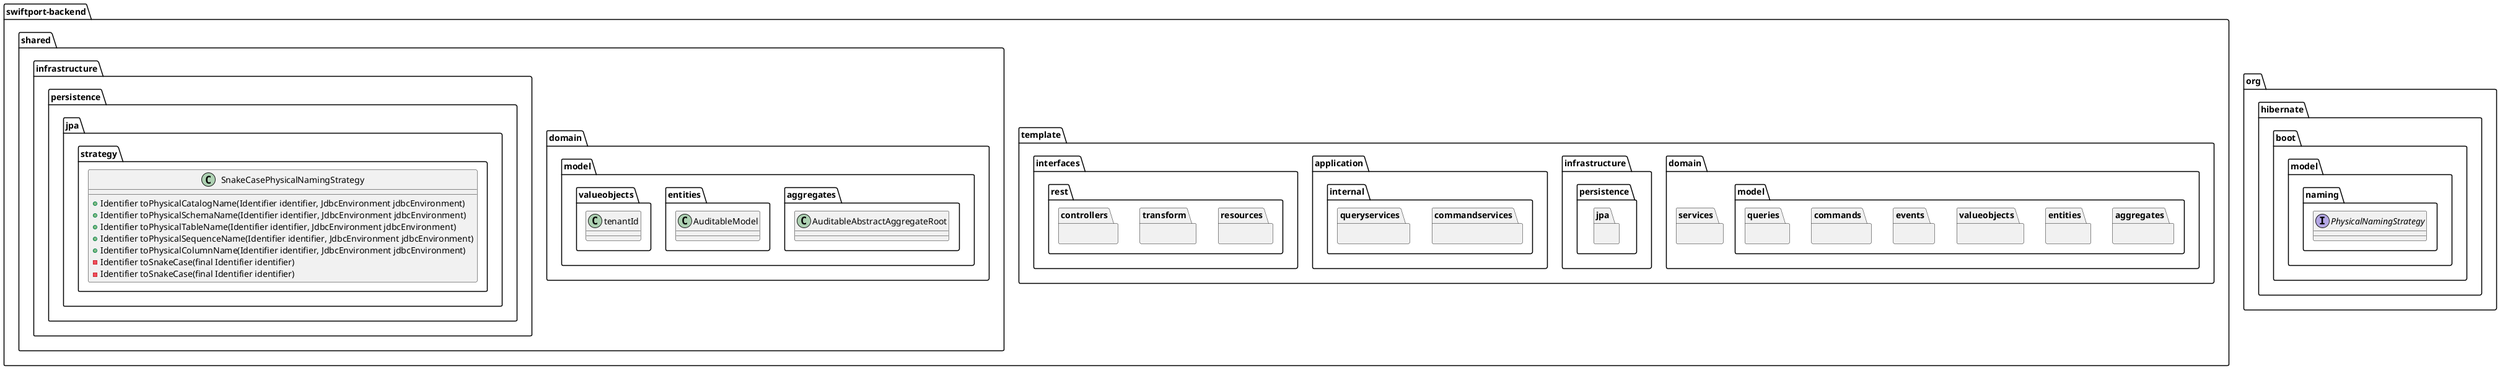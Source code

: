 @startuml
package swiftport-backend as swiftport_backend  {
    ' Bounded Context
    package template {
        package domain {
            package model {
                package aggregates {
                    ' Contiene las clases principales que representan los agregados en el dominio
                }
                package entities{
                    ' Aquí se definen las entidades que representan los objetos persistentes, pertenencen a aggregates.
                }
                package valueobjects {
                    ' Contiene los objetos de valor que encapsulan atributos inmutables
                }
                package events {
                    ' Definición de los eventos del dominio
                }
                package commands {
                    ' Clases de tipo record (<<record>>) que representan comandos para modificar el estado del sistema
                }
                package queries {
                    ' Clases de tipo record que representan consultas para obtener datos del sistema
                }
            }
            package services {
                ' Interfaces para los servicios que gestionan la lógica de negocio
            }
        }
        package infrastructure {
            package persistence {
                package jpa {
                    ' Interfaces que implementan el patrón Repository para la persistencia de datos
                }
            }
        }
        package application {
            package internal {
                package commandservices {
                    ' Clases que implementan las interfaces de servicios de comandos, ejecutando lógica de negocios relacionada con cambios de estado
                }
                package queryservices {
                    ' Clases que implementan las interfaces de servicios de consultas, para la obtención de datos del sistema
                }
            }
        }
        package interfaces {
            package rest {
                package resources {
                    ' Clases de tipo record que funcionan como DTOs (Data Transfer Objects), siguiendo los principios REST (se tratan como recursos)
                }
                package transform {
                    ' Clases con métodos estáticos para mapear entre recursos, comandos, consultas o entidades
                    ' Equivalente al patrón Assembler, puede ser denominado de esta manera
                }
                package controllers {
                    ' Clases que exponen los endpoints REST del sistema, permitiendo la interacción con el cliente
                }
            }
        }
    }
    package shared{
        package domain.model{
            package aggregates{
                class AuditableAbstractAggregateRoot {
                    ' Clase base para los agregados auditable, gestionando operaciones comunes
                }
            }
            package entities {
                class AuditableModel{
                    ' Entidad base que permite rastrear la auditoría de los cambios en los modelos
                }
            }
            package valueobjects {
                class tenantId {
                    'ujum'
                }
            }
        }
        package infrastructure.persistence.jpa.strategy {
            class SnakeCasePhysicalNamingStrategy {
                ' Estrategia de nombrado físico que convierte los identificadores a formato snake_case en la base de datos
                + Identifier toPhysicalCatalogName(Identifier identifier, JdbcEnvironment jdbcEnvironment)
                + Identifier toPhysicalSchemaName(Identifier identifier, JdbcEnvironment jdbcEnvironment)
                + Identifier toPhysicalTableName(Identifier identifier, JdbcEnvironment jdbcEnvironment)
                + Identifier toPhysicalSequenceName(Identifier identifier, JdbcEnvironment jdbcEnvironment)
                + Identifier toPhysicalColumnName(Identifier identifier, JdbcEnvironment jdbcEnvironment)
                - Identifier toSnakeCase(final Identifier identifier)
                - Identifier toSnakeCase(final Identifier identifier)
            }
        }
    }
}

package org.hibernate.boot.model.naming {
    interface PhysicalNamingStrategy {
        ' Interfaz para la estrategia de nombrado físico, utilizada para personalizar los nombres de las entidades en la base de datos
    }
}

@enduml
